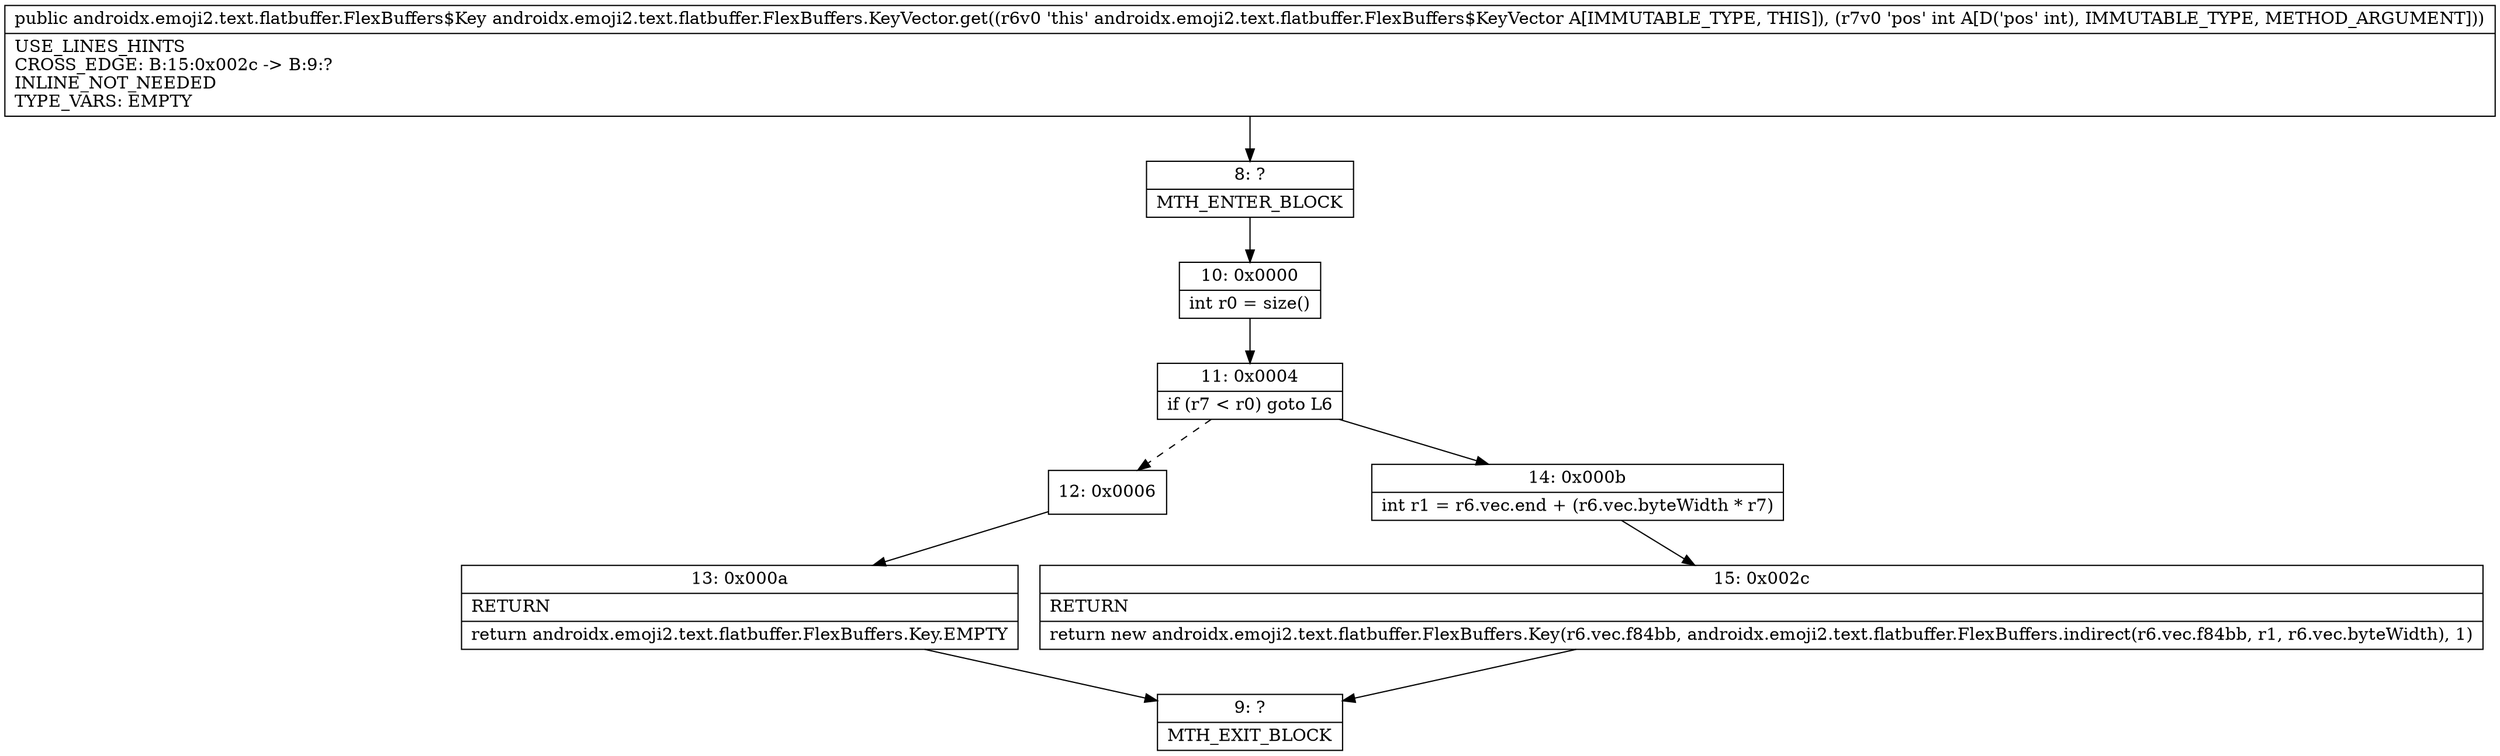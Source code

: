 digraph "CFG forandroidx.emoji2.text.flatbuffer.FlexBuffers.KeyVector.get(I)Landroidx\/emoji2\/text\/flatbuffer\/FlexBuffers$Key;" {
Node_8 [shape=record,label="{8\:\ ?|MTH_ENTER_BLOCK\l}"];
Node_10 [shape=record,label="{10\:\ 0x0000|int r0 = size()\l}"];
Node_11 [shape=record,label="{11\:\ 0x0004|if (r7 \< r0) goto L6\l}"];
Node_12 [shape=record,label="{12\:\ 0x0006}"];
Node_13 [shape=record,label="{13\:\ 0x000a|RETURN\l|return androidx.emoji2.text.flatbuffer.FlexBuffers.Key.EMPTY\l}"];
Node_9 [shape=record,label="{9\:\ ?|MTH_EXIT_BLOCK\l}"];
Node_14 [shape=record,label="{14\:\ 0x000b|int r1 = r6.vec.end + (r6.vec.byteWidth * r7)\l}"];
Node_15 [shape=record,label="{15\:\ 0x002c|RETURN\l|return new androidx.emoji2.text.flatbuffer.FlexBuffers.Key(r6.vec.f84bb, androidx.emoji2.text.flatbuffer.FlexBuffers.indirect(r6.vec.f84bb, r1, r6.vec.byteWidth), 1)\l}"];
MethodNode[shape=record,label="{public androidx.emoji2.text.flatbuffer.FlexBuffers$Key androidx.emoji2.text.flatbuffer.FlexBuffers.KeyVector.get((r6v0 'this' androidx.emoji2.text.flatbuffer.FlexBuffers$KeyVector A[IMMUTABLE_TYPE, THIS]), (r7v0 'pos' int A[D('pos' int), IMMUTABLE_TYPE, METHOD_ARGUMENT]))  | USE_LINES_HINTS\lCROSS_EDGE: B:15:0x002c \-\> B:9:?\lINLINE_NOT_NEEDED\lTYPE_VARS: EMPTY\l}"];
MethodNode -> Node_8;Node_8 -> Node_10;
Node_10 -> Node_11;
Node_11 -> Node_12[style=dashed];
Node_11 -> Node_14;
Node_12 -> Node_13;
Node_13 -> Node_9;
Node_14 -> Node_15;
Node_15 -> Node_9;
}

